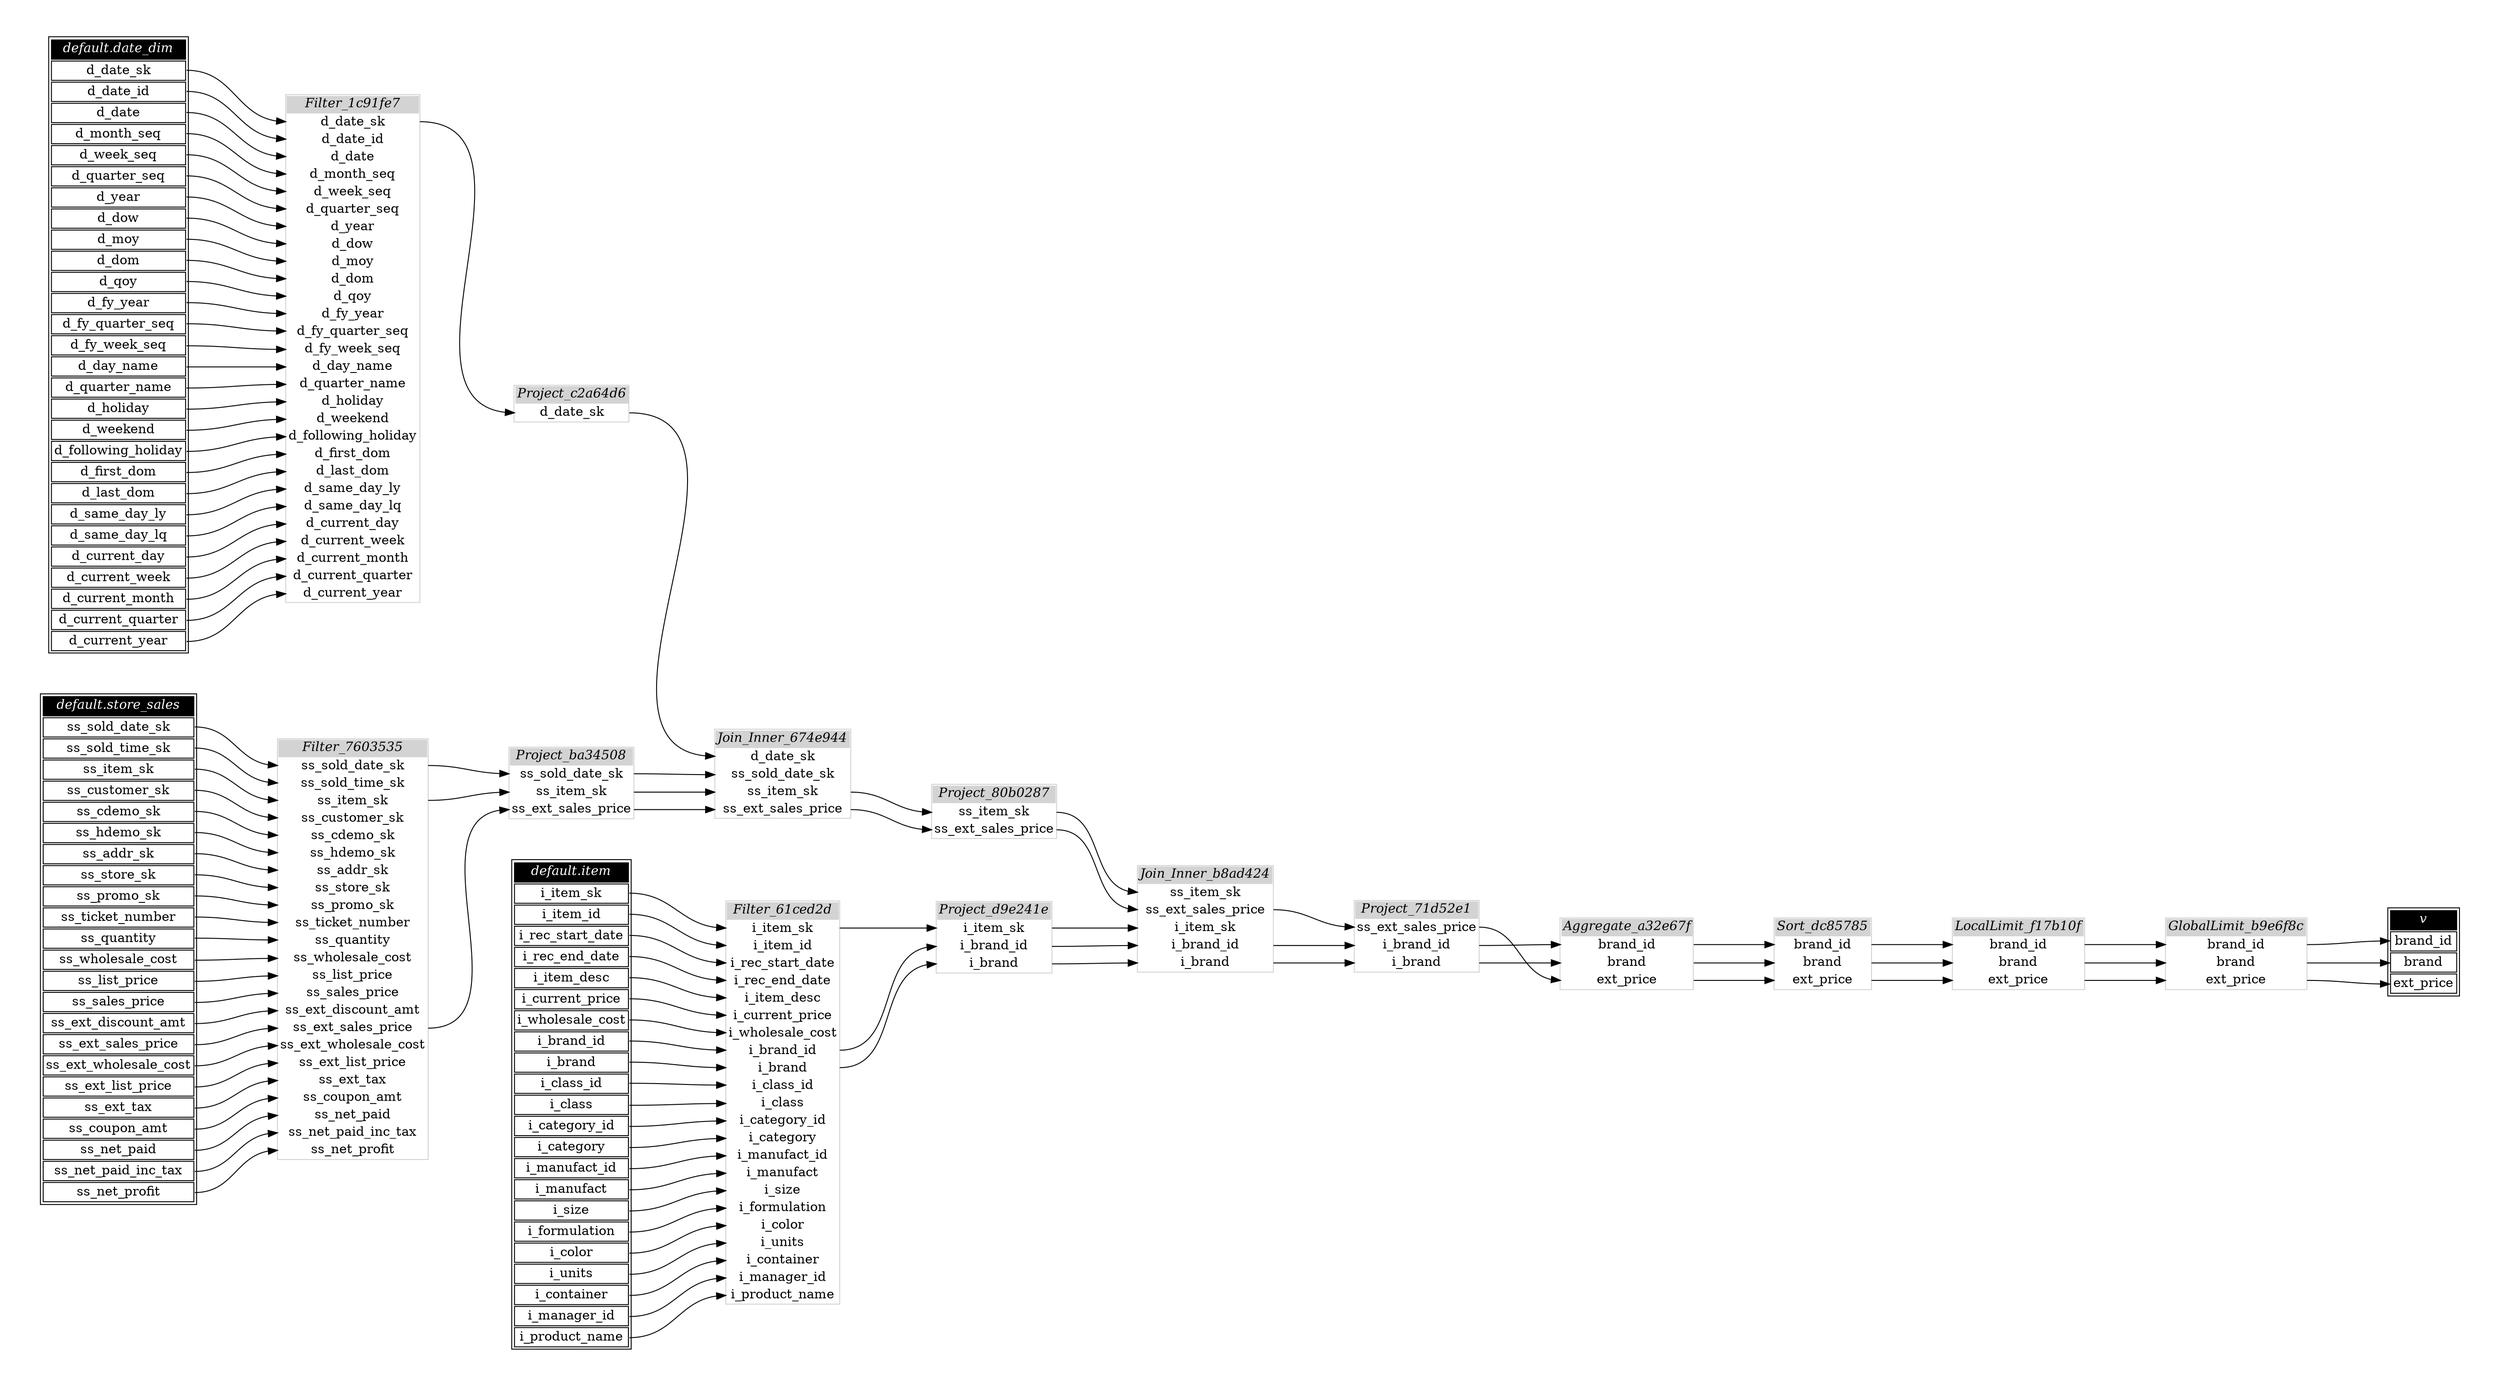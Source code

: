 // Automatically generated by TPCDSFlowTestSuite


digraph {
  graph [pad="0.5" nodesep="0.5" ranksep="1" fontname="Helvetica" rankdir=LR];
  node [shape=plaintext]

  
"Aggregate_a32e67f" [label=<
<table color="lightgray" border="1" cellborder="0" cellspacing="0">
  <tr><td bgcolor="lightgray" port="nodeName"><i>Aggregate_a32e67f</i></td></tr>
  <tr><td port="0">brand_id</td></tr>
<tr><td port="1">brand</td></tr>
<tr><td port="2">ext_price</td></tr>
</table>>];
     

"Filter_1c91fe7" [label=<
<table color="lightgray" border="1" cellborder="0" cellspacing="0">
  <tr><td bgcolor="lightgray" port="nodeName"><i>Filter_1c91fe7</i></td></tr>
  <tr><td port="0">d_date_sk</td></tr>
<tr><td port="1">d_date_id</td></tr>
<tr><td port="2">d_date</td></tr>
<tr><td port="3">d_month_seq</td></tr>
<tr><td port="4">d_week_seq</td></tr>
<tr><td port="5">d_quarter_seq</td></tr>
<tr><td port="6">d_year</td></tr>
<tr><td port="7">d_dow</td></tr>
<tr><td port="8">d_moy</td></tr>
<tr><td port="9">d_dom</td></tr>
<tr><td port="10">d_qoy</td></tr>
<tr><td port="11">d_fy_year</td></tr>
<tr><td port="12">d_fy_quarter_seq</td></tr>
<tr><td port="13">d_fy_week_seq</td></tr>
<tr><td port="14">d_day_name</td></tr>
<tr><td port="15">d_quarter_name</td></tr>
<tr><td port="16">d_holiday</td></tr>
<tr><td port="17">d_weekend</td></tr>
<tr><td port="18">d_following_holiday</td></tr>
<tr><td port="19">d_first_dom</td></tr>
<tr><td port="20">d_last_dom</td></tr>
<tr><td port="21">d_same_day_ly</td></tr>
<tr><td port="22">d_same_day_lq</td></tr>
<tr><td port="23">d_current_day</td></tr>
<tr><td port="24">d_current_week</td></tr>
<tr><td port="25">d_current_month</td></tr>
<tr><td port="26">d_current_quarter</td></tr>
<tr><td port="27">d_current_year</td></tr>
</table>>];
     

"Filter_61ced2d" [label=<
<table color="lightgray" border="1" cellborder="0" cellspacing="0">
  <tr><td bgcolor="lightgray" port="nodeName"><i>Filter_61ced2d</i></td></tr>
  <tr><td port="0">i_item_sk</td></tr>
<tr><td port="1">i_item_id</td></tr>
<tr><td port="2">i_rec_start_date</td></tr>
<tr><td port="3">i_rec_end_date</td></tr>
<tr><td port="4">i_item_desc</td></tr>
<tr><td port="5">i_current_price</td></tr>
<tr><td port="6">i_wholesale_cost</td></tr>
<tr><td port="7">i_brand_id</td></tr>
<tr><td port="8">i_brand</td></tr>
<tr><td port="9">i_class_id</td></tr>
<tr><td port="10">i_class</td></tr>
<tr><td port="11">i_category_id</td></tr>
<tr><td port="12">i_category</td></tr>
<tr><td port="13">i_manufact_id</td></tr>
<tr><td port="14">i_manufact</td></tr>
<tr><td port="15">i_size</td></tr>
<tr><td port="16">i_formulation</td></tr>
<tr><td port="17">i_color</td></tr>
<tr><td port="18">i_units</td></tr>
<tr><td port="19">i_container</td></tr>
<tr><td port="20">i_manager_id</td></tr>
<tr><td port="21">i_product_name</td></tr>
</table>>];
     

"Filter_7603535" [label=<
<table color="lightgray" border="1" cellborder="0" cellspacing="0">
  <tr><td bgcolor="lightgray" port="nodeName"><i>Filter_7603535</i></td></tr>
  <tr><td port="0">ss_sold_date_sk</td></tr>
<tr><td port="1">ss_sold_time_sk</td></tr>
<tr><td port="2">ss_item_sk</td></tr>
<tr><td port="3">ss_customer_sk</td></tr>
<tr><td port="4">ss_cdemo_sk</td></tr>
<tr><td port="5">ss_hdemo_sk</td></tr>
<tr><td port="6">ss_addr_sk</td></tr>
<tr><td port="7">ss_store_sk</td></tr>
<tr><td port="8">ss_promo_sk</td></tr>
<tr><td port="9">ss_ticket_number</td></tr>
<tr><td port="10">ss_quantity</td></tr>
<tr><td port="11">ss_wholesale_cost</td></tr>
<tr><td port="12">ss_list_price</td></tr>
<tr><td port="13">ss_sales_price</td></tr>
<tr><td port="14">ss_ext_discount_amt</td></tr>
<tr><td port="15">ss_ext_sales_price</td></tr>
<tr><td port="16">ss_ext_wholesale_cost</td></tr>
<tr><td port="17">ss_ext_list_price</td></tr>
<tr><td port="18">ss_ext_tax</td></tr>
<tr><td port="19">ss_coupon_amt</td></tr>
<tr><td port="20">ss_net_paid</td></tr>
<tr><td port="21">ss_net_paid_inc_tax</td></tr>
<tr><td port="22">ss_net_profit</td></tr>
</table>>];
     

"GlobalLimit_b9e6f8c" [label=<
<table color="lightgray" border="1" cellborder="0" cellspacing="0">
  <tr><td bgcolor="lightgray" port="nodeName"><i>GlobalLimit_b9e6f8c</i></td></tr>
  <tr><td port="0">brand_id</td></tr>
<tr><td port="1">brand</td></tr>
<tr><td port="2">ext_price</td></tr>
</table>>];
     

"Join_Inner_674e944" [label=<
<table color="lightgray" border="1" cellborder="0" cellspacing="0">
  <tr><td bgcolor="lightgray" port="nodeName"><i>Join_Inner_674e944</i></td></tr>
  <tr><td port="0">d_date_sk</td></tr>
<tr><td port="1">ss_sold_date_sk</td></tr>
<tr><td port="2">ss_item_sk</td></tr>
<tr><td port="3">ss_ext_sales_price</td></tr>
</table>>];
     

"Join_Inner_b8ad424" [label=<
<table color="lightgray" border="1" cellborder="0" cellspacing="0">
  <tr><td bgcolor="lightgray" port="nodeName"><i>Join_Inner_b8ad424</i></td></tr>
  <tr><td port="0">ss_item_sk</td></tr>
<tr><td port="1">ss_ext_sales_price</td></tr>
<tr><td port="2">i_item_sk</td></tr>
<tr><td port="3">i_brand_id</td></tr>
<tr><td port="4">i_brand</td></tr>
</table>>];
     

"LocalLimit_f17b10f" [label=<
<table color="lightgray" border="1" cellborder="0" cellspacing="0">
  <tr><td bgcolor="lightgray" port="nodeName"><i>LocalLimit_f17b10f</i></td></tr>
  <tr><td port="0">brand_id</td></tr>
<tr><td port="1">brand</td></tr>
<tr><td port="2">ext_price</td></tr>
</table>>];
     

"Project_71d52e1" [label=<
<table color="lightgray" border="1" cellborder="0" cellspacing="0">
  <tr><td bgcolor="lightgray" port="nodeName"><i>Project_71d52e1</i></td></tr>
  <tr><td port="0">ss_ext_sales_price</td></tr>
<tr><td port="1">i_brand_id</td></tr>
<tr><td port="2">i_brand</td></tr>
</table>>];
     

"Project_80b0287" [label=<
<table color="lightgray" border="1" cellborder="0" cellspacing="0">
  <tr><td bgcolor="lightgray" port="nodeName"><i>Project_80b0287</i></td></tr>
  <tr><td port="0">ss_item_sk</td></tr>
<tr><td port="1">ss_ext_sales_price</td></tr>
</table>>];
     

"Project_ba34508" [label=<
<table color="lightgray" border="1" cellborder="0" cellspacing="0">
  <tr><td bgcolor="lightgray" port="nodeName"><i>Project_ba34508</i></td></tr>
  <tr><td port="0">ss_sold_date_sk</td></tr>
<tr><td port="1">ss_item_sk</td></tr>
<tr><td port="2">ss_ext_sales_price</td></tr>
</table>>];
     

"Project_c2a64d6" [label=<
<table color="lightgray" border="1" cellborder="0" cellspacing="0">
  <tr><td bgcolor="lightgray" port="nodeName"><i>Project_c2a64d6</i></td></tr>
  <tr><td port="0">d_date_sk</td></tr>
</table>>];
     

"Project_d9e241e" [label=<
<table color="lightgray" border="1" cellborder="0" cellspacing="0">
  <tr><td bgcolor="lightgray" port="nodeName"><i>Project_d9e241e</i></td></tr>
  <tr><td port="0">i_item_sk</td></tr>
<tr><td port="1">i_brand_id</td></tr>
<tr><td port="2">i_brand</td></tr>
</table>>];
     

"Sort_dc85785" [label=<
<table color="lightgray" border="1" cellborder="0" cellspacing="0">
  <tr><td bgcolor="lightgray" port="nodeName"><i>Sort_dc85785</i></td></tr>
  <tr><td port="0">brand_id</td></tr>
<tr><td port="1">brand</td></tr>
<tr><td port="2">ext_price</td></tr>
</table>>];
     

"default.date_dim" [color="black" label=<
<table>
  <tr><td bgcolor="black" port="nodeName"><i><font color="white">default.date_dim</font></i></td></tr>
  <tr><td port="0">d_date_sk</td></tr>
<tr><td port="1">d_date_id</td></tr>
<tr><td port="2">d_date</td></tr>
<tr><td port="3">d_month_seq</td></tr>
<tr><td port="4">d_week_seq</td></tr>
<tr><td port="5">d_quarter_seq</td></tr>
<tr><td port="6">d_year</td></tr>
<tr><td port="7">d_dow</td></tr>
<tr><td port="8">d_moy</td></tr>
<tr><td port="9">d_dom</td></tr>
<tr><td port="10">d_qoy</td></tr>
<tr><td port="11">d_fy_year</td></tr>
<tr><td port="12">d_fy_quarter_seq</td></tr>
<tr><td port="13">d_fy_week_seq</td></tr>
<tr><td port="14">d_day_name</td></tr>
<tr><td port="15">d_quarter_name</td></tr>
<tr><td port="16">d_holiday</td></tr>
<tr><td port="17">d_weekend</td></tr>
<tr><td port="18">d_following_holiday</td></tr>
<tr><td port="19">d_first_dom</td></tr>
<tr><td port="20">d_last_dom</td></tr>
<tr><td port="21">d_same_day_ly</td></tr>
<tr><td port="22">d_same_day_lq</td></tr>
<tr><td port="23">d_current_day</td></tr>
<tr><td port="24">d_current_week</td></tr>
<tr><td port="25">d_current_month</td></tr>
<tr><td port="26">d_current_quarter</td></tr>
<tr><td port="27">d_current_year</td></tr>
</table>>];
     

"default.item" [color="black" label=<
<table>
  <tr><td bgcolor="black" port="nodeName"><i><font color="white">default.item</font></i></td></tr>
  <tr><td port="0">i_item_sk</td></tr>
<tr><td port="1">i_item_id</td></tr>
<tr><td port="2">i_rec_start_date</td></tr>
<tr><td port="3">i_rec_end_date</td></tr>
<tr><td port="4">i_item_desc</td></tr>
<tr><td port="5">i_current_price</td></tr>
<tr><td port="6">i_wholesale_cost</td></tr>
<tr><td port="7">i_brand_id</td></tr>
<tr><td port="8">i_brand</td></tr>
<tr><td port="9">i_class_id</td></tr>
<tr><td port="10">i_class</td></tr>
<tr><td port="11">i_category_id</td></tr>
<tr><td port="12">i_category</td></tr>
<tr><td port="13">i_manufact_id</td></tr>
<tr><td port="14">i_manufact</td></tr>
<tr><td port="15">i_size</td></tr>
<tr><td port="16">i_formulation</td></tr>
<tr><td port="17">i_color</td></tr>
<tr><td port="18">i_units</td></tr>
<tr><td port="19">i_container</td></tr>
<tr><td port="20">i_manager_id</td></tr>
<tr><td port="21">i_product_name</td></tr>
</table>>];
     

"default.store_sales" [color="black" label=<
<table>
  <tr><td bgcolor="black" port="nodeName"><i><font color="white">default.store_sales</font></i></td></tr>
  <tr><td port="0">ss_sold_date_sk</td></tr>
<tr><td port="1">ss_sold_time_sk</td></tr>
<tr><td port="2">ss_item_sk</td></tr>
<tr><td port="3">ss_customer_sk</td></tr>
<tr><td port="4">ss_cdemo_sk</td></tr>
<tr><td port="5">ss_hdemo_sk</td></tr>
<tr><td port="6">ss_addr_sk</td></tr>
<tr><td port="7">ss_store_sk</td></tr>
<tr><td port="8">ss_promo_sk</td></tr>
<tr><td port="9">ss_ticket_number</td></tr>
<tr><td port="10">ss_quantity</td></tr>
<tr><td port="11">ss_wholesale_cost</td></tr>
<tr><td port="12">ss_list_price</td></tr>
<tr><td port="13">ss_sales_price</td></tr>
<tr><td port="14">ss_ext_discount_amt</td></tr>
<tr><td port="15">ss_ext_sales_price</td></tr>
<tr><td port="16">ss_ext_wholesale_cost</td></tr>
<tr><td port="17">ss_ext_list_price</td></tr>
<tr><td port="18">ss_ext_tax</td></tr>
<tr><td port="19">ss_coupon_amt</td></tr>
<tr><td port="20">ss_net_paid</td></tr>
<tr><td port="21">ss_net_paid_inc_tax</td></tr>
<tr><td port="22">ss_net_profit</td></tr>
</table>>];
     

"v" [color="black" label=<
<table>
  <tr><td bgcolor="black" port="nodeName"><i><font color="white">v</font></i></td></tr>
  <tr><td port="0">brand_id</td></tr>
<tr><td port="1">brand</td></tr>
<tr><td port="2">ext_price</td></tr>
</table>>];
     
  "Aggregate_a32e67f":0 -> "Sort_dc85785":0;
"Aggregate_a32e67f":1 -> "Sort_dc85785":1;
"Aggregate_a32e67f":2 -> "Sort_dc85785":2;
"Filter_1c91fe7":0 -> "Project_c2a64d6":0;
"Filter_61ced2d":0 -> "Project_d9e241e":0;
"Filter_61ced2d":7 -> "Project_d9e241e":1;
"Filter_61ced2d":8 -> "Project_d9e241e":2;
"Filter_7603535":0 -> "Project_ba34508":0;
"Filter_7603535":15 -> "Project_ba34508":2;
"Filter_7603535":2 -> "Project_ba34508":1;
"GlobalLimit_b9e6f8c":0 -> "v":0;
"GlobalLimit_b9e6f8c":1 -> "v":1;
"GlobalLimit_b9e6f8c":2 -> "v":2;
"Join_Inner_674e944":2 -> "Project_80b0287":0;
"Join_Inner_674e944":3 -> "Project_80b0287":1;
"Join_Inner_b8ad424":1 -> "Project_71d52e1":0;
"Join_Inner_b8ad424":3 -> "Project_71d52e1":1;
"Join_Inner_b8ad424":4 -> "Project_71d52e1":2;
"LocalLimit_f17b10f":0 -> "GlobalLimit_b9e6f8c":0;
"LocalLimit_f17b10f":1 -> "GlobalLimit_b9e6f8c":1;
"LocalLimit_f17b10f":2 -> "GlobalLimit_b9e6f8c":2;
"Project_71d52e1":0 -> "Aggregate_a32e67f":2;
"Project_71d52e1":1 -> "Aggregate_a32e67f":0;
"Project_71d52e1":2 -> "Aggregate_a32e67f":1;
"Project_80b0287":0 -> "Join_Inner_b8ad424":0;
"Project_80b0287":1 -> "Join_Inner_b8ad424":1;
"Project_ba34508":0 -> "Join_Inner_674e944":1;
"Project_ba34508":1 -> "Join_Inner_674e944":2;
"Project_ba34508":2 -> "Join_Inner_674e944":3;
"Project_c2a64d6":0 -> "Join_Inner_674e944":0;
"Project_d9e241e":0 -> "Join_Inner_b8ad424":2;
"Project_d9e241e":1 -> "Join_Inner_b8ad424":3;
"Project_d9e241e":2 -> "Join_Inner_b8ad424":4;
"Sort_dc85785":0 -> "LocalLimit_f17b10f":0;
"Sort_dc85785":1 -> "LocalLimit_f17b10f":1;
"Sort_dc85785":2 -> "LocalLimit_f17b10f":2;
"default.date_dim":0 -> "Filter_1c91fe7":0;
"default.date_dim":1 -> "Filter_1c91fe7":1;
"default.date_dim":10 -> "Filter_1c91fe7":10;
"default.date_dim":11 -> "Filter_1c91fe7":11;
"default.date_dim":12 -> "Filter_1c91fe7":12;
"default.date_dim":13 -> "Filter_1c91fe7":13;
"default.date_dim":14 -> "Filter_1c91fe7":14;
"default.date_dim":15 -> "Filter_1c91fe7":15;
"default.date_dim":16 -> "Filter_1c91fe7":16;
"default.date_dim":17 -> "Filter_1c91fe7":17;
"default.date_dim":18 -> "Filter_1c91fe7":18;
"default.date_dim":19 -> "Filter_1c91fe7":19;
"default.date_dim":2 -> "Filter_1c91fe7":2;
"default.date_dim":20 -> "Filter_1c91fe7":20;
"default.date_dim":21 -> "Filter_1c91fe7":21;
"default.date_dim":22 -> "Filter_1c91fe7":22;
"default.date_dim":23 -> "Filter_1c91fe7":23;
"default.date_dim":24 -> "Filter_1c91fe7":24;
"default.date_dim":25 -> "Filter_1c91fe7":25;
"default.date_dim":26 -> "Filter_1c91fe7":26;
"default.date_dim":27 -> "Filter_1c91fe7":27;
"default.date_dim":3 -> "Filter_1c91fe7":3;
"default.date_dim":4 -> "Filter_1c91fe7":4;
"default.date_dim":5 -> "Filter_1c91fe7":5;
"default.date_dim":6 -> "Filter_1c91fe7":6;
"default.date_dim":7 -> "Filter_1c91fe7":7;
"default.date_dim":8 -> "Filter_1c91fe7":8;
"default.date_dim":9 -> "Filter_1c91fe7":9;
"default.item":0 -> "Filter_61ced2d":0;
"default.item":1 -> "Filter_61ced2d":1;
"default.item":10 -> "Filter_61ced2d":10;
"default.item":11 -> "Filter_61ced2d":11;
"default.item":12 -> "Filter_61ced2d":12;
"default.item":13 -> "Filter_61ced2d":13;
"default.item":14 -> "Filter_61ced2d":14;
"default.item":15 -> "Filter_61ced2d":15;
"default.item":16 -> "Filter_61ced2d":16;
"default.item":17 -> "Filter_61ced2d":17;
"default.item":18 -> "Filter_61ced2d":18;
"default.item":19 -> "Filter_61ced2d":19;
"default.item":2 -> "Filter_61ced2d":2;
"default.item":20 -> "Filter_61ced2d":20;
"default.item":21 -> "Filter_61ced2d":21;
"default.item":3 -> "Filter_61ced2d":3;
"default.item":4 -> "Filter_61ced2d":4;
"default.item":5 -> "Filter_61ced2d":5;
"default.item":6 -> "Filter_61ced2d":6;
"default.item":7 -> "Filter_61ced2d":7;
"default.item":8 -> "Filter_61ced2d":8;
"default.item":9 -> "Filter_61ced2d":9;
"default.store_sales":0 -> "Filter_7603535":0;
"default.store_sales":1 -> "Filter_7603535":1;
"default.store_sales":10 -> "Filter_7603535":10;
"default.store_sales":11 -> "Filter_7603535":11;
"default.store_sales":12 -> "Filter_7603535":12;
"default.store_sales":13 -> "Filter_7603535":13;
"default.store_sales":14 -> "Filter_7603535":14;
"default.store_sales":15 -> "Filter_7603535":15;
"default.store_sales":16 -> "Filter_7603535":16;
"default.store_sales":17 -> "Filter_7603535":17;
"default.store_sales":18 -> "Filter_7603535":18;
"default.store_sales":19 -> "Filter_7603535":19;
"default.store_sales":2 -> "Filter_7603535":2;
"default.store_sales":20 -> "Filter_7603535":20;
"default.store_sales":21 -> "Filter_7603535":21;
"default.store_sales":22 -> "Filter_7603535":22;
"default.store_sales":3 -> "Filter_7603535":3;
"default.store_sales":4 -> "Filter_7603535":4;
"default.store_sales":5 -> "Filter_7603535":5;
"default.store_sales":6 -> "Filter_7603535":6;
"default.store_sales":7 -> "Filter_7603535":7;
"default.store_sales":8 -> "Filter_7603535":8;
"default.store_sales":9 -> "Filter_7603535":9;
}
       